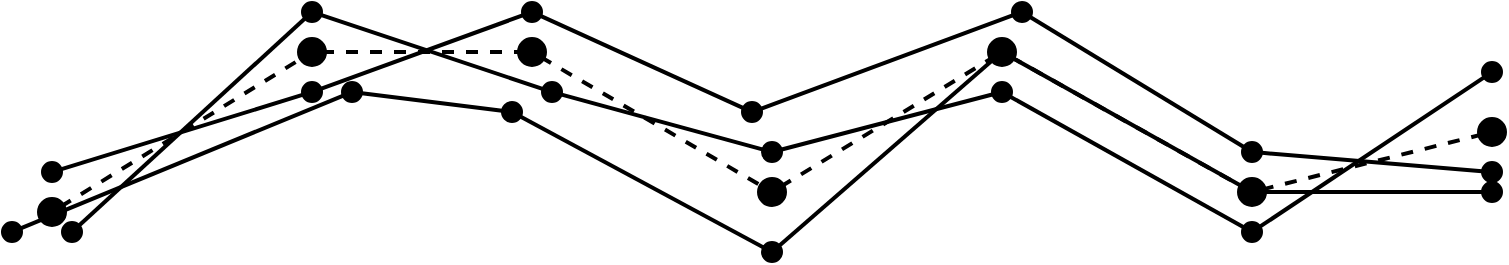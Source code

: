 <mxfile version="14.5.1" type="github">
  <diagram id="-nkPL3prVzz8ZeXdR15z" name="Page-1">
    <mxGraphModel dx="1181" dy="677" grid="1" gridSize="10" guides="1" tooltips="1" connect="1" arrows="1" fold="1" page="1" pageScale="1" pageWidth="1169" pageHeight="1654" math="0" shadow="0">
      <root>
        <mxCell id="0" />
        <mxCell id="1" parent="0" />
        <mxCell id="L3CKvI0NyoEhmHQc9bBx-1" value="" style="ellipse;whiteSpace=wrap;html=1;aspect=fixed;fontSize=14;fillColor=#000000;strokeWidth=5;" vertex="1" parent="1">
          <mxGeometry x="120" y="250" width="10" height="10" as="geometry" />
        </mxCell>
        <mxCell id="L3CKvI0NyoEhmHQc9bBx-2" value="" style="endArrow=none;html=1;fontSize=14;" edge="1" parent="1" target="L3CKvI0NyoEhmHQc9bBx-1">
          <mxGeometry width="50" height="50" relative="1" as="geometry">
            <mxPoint x="130" y="250" as="sourcePoint" />
            <mxPoint x="970" y="250" as="targetPoint" />
            <Array as="points" />
          </mxGeometry>
        </mxCell>
        <mxCell id="L3CKvI0NyoEhmHQc9bBx-3" value="" style="ellipse;whiteSpace=wrap;html=1;aspect=fixed;fontSize=14;fillColor=#000000;strokeWidth=5;" vertex="1" parent="1">
          <mxGeometry x="250" y="170" width="10" height="10" as="geometry" />
        </mxCell>
        <mxCell id="L3CKvI0NyoEhmHQc9bBx-4" value="" style="endArrow=none;html=1;fontSize=14;strokeWidth=2;dashed=1;" edge="1" parent="1" source="L3CKvI0NyoEhmHQc9bBx-1" target="L3CKvI0NyoEhmHQc9bBx-3">
          <mxGeometry width="50" height="50" relative="1" as="geometry">
            <mxPoint x="129.135" y="252.188" as="sourcePoint" />
            <mxPoint x="970" y="250" as="targetPoint" />
            <Array as="points" />
          </mxGeometry>
        </mxCell>
        <mxCell id="L3CKvI0NyoEhmHQc9bBx-5" value="" style="ellipse;whiteSpace=wrap;html=1;aspect=fixed;fontSize=14;fillColor=#000000;strokeWidth=5;" vertex="1" parent="1">
          <mxGeometry x="360" y="170" width="10" height="10" as="geometry" />
        </mxCell>
        <mxCell id="L3CKvI0NyoEhmHQc9bBx-6" value="" style="endArrow=none;html=1;fontSize=14;strokeWidth=2;dashed=1;" edge="1" parent="1" source="L3CKvI0NyoEhmHQc9bBx-3" target="L3CKvI0NyoEhmHQc9bBx-5">
          <mxGeometry width="50" height="50" relative="1" as="geometry">
            <mxPoint x="259.995" y="174.783" as="sourcePoint" />
            <mxPoint x="970" y="250" as="targetPoint" />
            <Array as="points" />
          </mxGeometry>
        </mxCell>
        <mxCell id="L3CKvI0NyoEhmHQc9bBx-7" value="" style="ellipse;whiteSpace=wrap;html=1;aspect=fixed;fontSize=14;fillColor=#000000;strokeWidth=5;" vertex="1" parent="1">
          <mxGeometry x="480" y="240" width="10" height="10" as="geometry" />
        </mxCell>
        <mxCell id="L3CKvI0NyoEhmHQc9bBx-8" value="" style="endArrow=none;html=1;fontSize=14;strokeWidth=2;dashed=1;" edge="1" parent="1" source="L3CKvI0NyoEhmHQc9bBx-5" target="L3CKvI0NyoEhmHQc9bBx-7">
          <mxGeometry width="50" height="50" relative="1" as="geometry">
            <mxPoint x="368.536" y="171.464" as="sourcePoint" />
            <mxPoint x="970" y="250" as="targetPoint" />
            <Array as="points" />
          </mxGeometry>
        </mxCell>
        <mxCell id="L3CKvI0NyoEhmHQc9bBx-9" value="" style="ellipse;whiteSpace=wrap;html=1;aspect=fixed;fontSize=14;fillColor=#000000;strokeWidth=5;" vertex="1" parent="1">
          <mxGeometry x="595" y="170" width="10" height="10" as="geometry" />
        </mxCell>
        <mxCell id="L3CKvI0NyoEhmHQc9bBx-10" value="" style="endArrow=none;html=1;fontSize=14;strokeWidth=2;dashed=1;" edge="1" parent="1" source="L3CKvI0NyoEhmHQc9bBx-7" target="L3CKvI0NyoEhmHQc9bBx-9">
          <mxGeometry width="50" height="50" relative="1" as="geometry">
            <mxPoint x="480.812" y="242.269" as="sourcePoint" />
            <mxPoint x="970" y="250" as="targetPoint" />
            <Array as="points" />
          </mxGeometry>
        </mxCell>
        <mxCell id="L3CKvI0NyoEhmHQc9bBx-11" value="" style="ellipse;whiteSpace=wrap;html=1;aspect=fixed;fontSize=14;fillColor=#000000;strokeWidth=5;" vertex="1" parent="1">
          <mxGeometry x="720" y="240" width="10" height="10" as="geometry" />
        </mxCell>
        <mxCell id="L3CKvI0NyoEhmHQc9bBx-12" value="" style="endArrow=none;html=1;fontSize=14;strokeWidth=2;dashed=1;" edge="1" parent="1" source="L3CKvI0NyoEhmHQc9bBx-9" target="L3CKvI0NyoEhmHQc9bBx-11">
          <mxGeometry width="50" height="50" relative="1" as="geometry">
            <mxPoint x="595.001" y="174.891" as="sourcePoint" />
            <mxPoint x="970" y="250" as="targetPoint" />
            <Array as="points" />
          </mxGeometry>
        </mxCell>
        <mxCell id="L3CKvI0NyoEhmHQc9bBx-13" value="" style="ellipse;whiteSpace=wrap;html=1;aspect=fixed;fontSize=14;fillColor=#000000;strokeWidth=5;" vertex="1" parent="1">
          <mxGeometry x="840" y="210" width="10" height="10" as="geometry" />
        </mxCell>
        <mxCell id="L3CKvI0NyoEhmHQc9bBx-14" value="" style="endArrow=none;html=1;fontSize=14;strokeWidth=2;dashed=1;" edge="1" parent="1" source="L3CKvI0NyoEhmHQc9bBx-11" target="L3CKvI0NyoEhmHQc9bBx-13">
          <mxGeometry width="50" height="50" relative="1" as="geometry">
            <mxPoint x="720.108" y="243.966" as="sourcePoint" />
            <mxPoint x="970" y="250" as="targetPoint" />
            <Array as="points" />
          </mxGeometry>
        </mxCell>
        <mxCell id="L3CKvI0NyoEhmHQc9bBx-15" value="" style="ellipse;whiteSpace=wrap;html=1;aspect=fixed;fontSize=10;fillColor=#000000;strokeWidth=1;" vertex="1" parent="1">
          <mxGeometry x="130" y="260" width="10" height="10" as="geometry" />
        </mxCell>
        <mxCell id="L3CKvI0NyoEhmHQc9bBx-16" value="" style="endArrow=none;html=1;fontSize=14;" edge="1" parent="1" target="L3CKvI0NyoEhmHQc9bBx-15">
          <mxGeometry width="50" height="50" relative="1" as="geometry">
            <mxPoint x="140" y="260" as="sourcePoint" />
            <mxPoint x="980" y="260" as="targetPoint" />
            <Array as="points" />
          </mxGeometry>
        </mxCell>
        <mxCell id="L3CKvI0NyoEhmHQc9bBx-17" value="" style="ellipse;whiteSpace=wrap;html=1;aspect=fixed;fontSize=14;fillColor=#000000;" vertex="1" parent="1">
          <mxGeometry x="250" y="150" width="10" height="10" as="geometry" />
        </mxCell>
        <mxCell id="L3CKvI0NyoEhmHQc9bBx-18" value="" style="endArrow=none;html=1;fontSize=14;strokeWidth=2;" edge="1" parent="1" source="L3CKvI0NyoEhmHQc9bBx-15" target="L3CKvI0NyoEhmHQc9bBx-17">
          <mxGeometry width="50" height="50" relative="1" as="geometry">
            <mxPoint x="139.135" y="262.188" as="sourcePoint" />
            <mxPoint x="980" y="260" as="targetPoint" />
            <Array as="points" />
          </mxGeometry>
        </mxCell>
        <mxCell id="L3CKvI0NyoEhmHQc9bBx-19" value="" style="ellipse;whiteSpace=wrap;html=1;aspect=fixed;fontSize=14;fillColor=#000000;" vertex="1" parent="1">
          <mxGeometry x="370" y="190" width="10" height="10" as="geometry" />
        </mxCell>
        <mxCell id="L3CKvI0NyoEhmHQc9bBx-20" value="" style="endArrow=none;html=1;fontSize=14;strokeWidth=2;" edge="1" parent="1" source="L3CKvI0NyoEhmHQc9bBx-17" target="L3CKvI0NyoEhmHQc9bBx-19">
          <mxGeometry width="50" height="50" relative="1" as="geometry">
            <mxPoint x="269.995" y="184.783" as="sourcePoint" />
            <mxPoint x="980" y="260" as="targetPoint" />
            <Array as="points" />
          </mxGeometry>
        </mxCell>
        <mxCell id="L3CKvI0NyoEhmHQc9bBx-21" value="" style="ellipse;whiteSpace=wrap;html=1;aspect=fixed;fontSize=14;fillColor=#000000;" vertex="1" parent="1">
          <mxGeometry x="480" y="220" width="10" height="10" as="geometry" />
        </mxCell>
        <mxCell id="L3CKvI0NyoEhmHQc9bBx-22" value="" style="endArrow=none;html=1;fontSize=14;strokeWidth=2;" edge="1" parent="1" source="L3CKvI0NyoEhmHQc9bBx-19" target="L3CKvI0NyoEhmHQc9bBx-21">
          <mxGeometry width="50" height="50" relative="1" as="geometry">
            <mxPoint x="378.536" y="181.464" as="sourcePoint" />
            <mxPoint x="980" y="260" as="targetPoint" />
            <Array as="points" />
          </mxGeometry>
        </mxCell>
        <mxCell id="L3CKvI0NyoEhmHQc9bBx-23" value="" style="ellipse;whiteSpace=wrap;html=1;aspect=fixed;fontSize=14;fillColor=#000000;" vertex="1" parent="1">
          <mxGeometry x="595" y="190" width="10" height="10" as="geometry" />
        </mxCell>
        <mxCell id="L3CKvI0NyoEhmHQc9bBx-24" value="" style="endArrow=none;html=1;fontSize=14;strokeWidth=2;" edge="1" parent="1" source="L3CKvI0NyoEhmHQc9bBx-21" target="L3CKvI0NyoEhmHQc9bBx-23">
          <mxGeometry width="50" height="50" relative="1" as="geometry">
            <mxPoint x="490.812" y="252.269" as="sourcePoint" />
            <mxPoint x="980" y="260" as="targetPoint" />
            <Array as="points" />
          </mxGeometry>
        </mxCell>
        <mxCell id="L3CKvI0NyoEhmHQc9bBx-25" value="" style="ellipse;whiteSpace=wrap;html=1;aspect=fixed;fontSize=14;fillColor=#000000;" vertex="1" parent="1">
          <mxGeometry x="720" y="260" width="10" height="10" as="geometry" />
        </mxCell>
        <mxCell id="L3CKvI0NyoEhmHQc9bBx-26" value="" style="endArrow=none;html=1;fontSize=14;strokeWidth=2;" edge="1" parent="1" source="L3CKvI0NyoEhmHQc9bBx-23" target="L3CKvI0NyoEhmHQc9bBx-25">
          <mxGeometry width="50" height="50" relative="1" as="geometry">
            <mxPoint x="605.001" y="184.891" as="sourcePoint" />
            <mxPoint x="980" y="260" as="targetPoint" />
            <Array as="points" />
          </mxGeometry>
        </mxCell>
        <mxCell id="L3CKvI0NyoEhmHQc9bBx-27" value="" style="ellipse;whiteSpace=wrap;html=1;aspect=fixed;fontSize=14;fillColor=#000000;" vertex="1" parent="1">
          <mxGeometry x="840" y="180" width="10" height="10" as="geometry" />
        </mxCell>
        <mxCell id="L3CKvI0NyoEhmHQc9bBx-28" value="" style="endArrow=none;html=1;fontSize=14;strokeWidth=2;" edge="1" parent="1" source="L3CKvI0NyoEhmHQc9bBx-25" target="L3CKvI0NyoEhmHQc9bBx-27">
          <mxGeometry width="50" height="50" relative="1" as="geometry">
            <mxPoint x="730.108" y="253.966" as="sourcePoint" />
            <mxPoint x="980" y="260" as="targetPoint" />
            <Array as="points" />
          </mxGeometry>
        </mxCell>
        <mxCell id="L3CKvI0NyoEhmHQc9bBx-46" value="" style="ellipse;whiteSpace=wrap;html=1;aspect=fixed;fontSize=10;fillColor=#000000;strokeWidth=1;" vertex="1" parent="1">
          <mxGeometry x="120" y="230" width="10" height="10" as="geometry" />
        </mxCell>
        <mxCell id="L3CKvI0NyoEhmHQc9bBx-47" value="" style="ellipse;whiteSpace=wrap;html=1;aspect=fixed;fontSize=14;fillColor=#000000;" vertex="1" parent="1">
          <mxGeometry x="250" y="190" width="10" height="10" as="geometry" />
        </mxCell>
        <mxCell id="L3CKvI0NyoEhmHQc9bBx-48" value="" style="endArrow=none;html=1;fontSize=14;strokeWidth=2;" edge="1" parent="1" source="L3CKvI0NyoEhmHQc9bBx-46" target="L3CKvI0NyoEhmHQc9bBx-47">
          <mxGeometry width="50" height="50" relative="1" as="geometry">
            <mxPoint x="129.135" y="232.188" as="sourcePoint" />
            <mxPoint x="970" y="230" as="targetPoint" />
            <Array as="points" />
          </mxGeometry>
        </mxCell>
        <mxCell id="L3CKvI0NyoEhmHQc9bBx-49" value="" style="ellipse;whiteSpace=wrap;html=1;aspect=fixed;fontSize=14;fillColor=#000000;" vertex="1" parent="1">
          <mxGeometry x="360" y="150" width="10" height="10" as="geometry" />
        </mxCell>
        <mxCell id="L3CKvI0NyoEhmHQc9bBx-50" value="" style="endArrow=none;html=1;fontSize=14;strokeWidth=2;" edge="1" parent="1" source="L3CKvI0NyoEhmHQc9bBx-47" target="L3CKvI0NyoEhmHQc9bBx-49">
          <mxGeometry width="50" height="50" relative="1" as="geometry">
            <mxPoint x="259.995" y="154.783" as="sourcePoint" />
            <mxPoint x="970" y="230" as="targetPoint" />
            <Array as="points" />
          </mxGeometry>
        </mxCell>
        <mxCell id="L3CKvI0NyoEhmHQc9bBx-51" value="" style="ellipse;whiteSpace=wrap;html=1;aspect=fixed;fontSize=14;fillColor=#000000;" vertex="1" parent="1">
          <mxGeometry x="470" y="200" width="10" height="10" as="geometry" />
        </mxCell>
        <mxCell id="L3CKvI0NyoEhmHQc9bBx-52" value="" style="endArrow=none;html=1;fontSize=14;strokeWidth=2;" edge="1" parent="1" source="L3CKvI0NyoEhmHQc9bBx-49" target="L3CKvI0NyoEhmHQc9bBx-51">
          <mxGeometry width="50" height="50" relative="1" as="geometry">
            <mxPoint x="368.536" y="151.464" as="sourcePoint" />
            <mxPoint x="970" y="230" as="targetPoint" />
            <Array as="points" />
          </mxGeometry>
        </mxCell>
        <mxCell id="L3CKvI0NyoEhmHQc9bBx-53" value="" style="ellipse;whiteSpace=wrap;html=1;aspect=fixed;fontSize=14;fillColor=#000000;" vertex="1" parent="1">
          <mxGeometry x="605" y="150" width="10" height="10" as="geometry" />
        </mxCell>
        <mxCell id="L3CKvI0NyoEhmHQc9bBx-54" value="" style="endArrow=none;html=1;fontSize=14;strokeWidth=2;" edge="1" parent="1" source="L3CKvI0NyoEhmHQc9bBx-51" target="L3CKvI0NyoEhmHQc9bBx-53">
          <mxGeometry width="50" height="50" relative="1" as="geometry">
            <mxPoint x="480.812" y="222.269" as="sourcePoint" />
            <mxPoint x="970" y="230" as="targetPoint" />
            <Array as="points" />
          </mxGeometry>
        </mxCell>
        <mxCell id="L3CKvI0NyoEhmHQc9bBx-55" value="" style="ellipse;whiteSpace=wrap;html=1;aspect=fixed;fontSize=14;fillColor=#000000;" vertex="1" parent="1">
          <mxGeometry x="720" y="220" width="10" height="10" as="geometry" />
        </mxCell>
        <mxCell id="L3CKvI0NyoEhmHQc9bBx-56" value="" style="endArrow=none;html=1;fontSize=14;strokeWidth=2;" edge="1" parent="1" source="L3CKvI0NyoEhmHQc9bBx-53" target="L3CKvI0NyoEhmHQc9bBx-55">
          <mxGeometry width="50" height="50" relative="1" as="geometry">
            <mxPoint x="595.001" y="154.891" as="sourcePoint" />
            <mxPoint x="970" y="230" as="targetPoint" />
            <Array as="points" />
          </mxGeometry>
        </mxCell>
        <mxCell id="L3CKvI0NyoEhmHQc9bBx-57" value="" style="ellipse;whiteSpace=wrap;html=1;aspect=fixed;fontSize=14;fillColor=#000000;" vertex="1" parent="1">
          <mxGeometry x="840" y="230" width="10" height="10" as="geometry" />
        </mxCell>
        <mxCell id="L3CKvI0NyoEhmHQc9bBx-58" value="" style="endArrow=none;html=1;fontSize=14;strokeWidth=2;" edge="1" parent="1" source="L3CKvI0NyoEhmHQc9bBx-55" target="L3CKvI0NyoEhmHQc9bBx-57">
          <mxGeometry width="50" height="50" relative="1" as="geometry">
            <mxPoint x="720.108" y="223.966" as="sourcePoint" />
            <mxPoint x="970" y="230" as="targetPoint" />
            <Array as="points" />
          </mxGeometry>
        </mxCell>
        <mxCell id="L3CKvI0NyoEhmHQc9bBx-63" value="" style="ellipse;whiteSpace=wrap;html=1;aspect=fixed;fontSize=10;fillColor=#000000;strokeWidth=1;" vertex="1" parent="1">
          <mxGeometry x="100" y="260" width="10" height="10" as="geometry" />
        </mxCell>
        <mxCell id="L3CKvI0NyoEhmHQc9bBx-64" value="" style="ellipse;whiteSpace=wrap;html=1;aspect=fixed;fontSize=14;fillColor=#000000;" vertex="1" parent="1">
          <mxGeometry x="270" y="190" width="10" height="10" as="geometry" />
        </mxCell>
        <mxCell id="L3CKvI0NyoEhmHQc9bBx-65" value="" style="endArrow=none;html=1;fontSize=14;strokeWidth=2;" edge="1" parent="1" source="L3CKvI0NyoEhmHQc9bBx-63" target="L3CKvI0NyoEhmHQc9bBx-64">
          <mxGeometry width="50" height="50" relative="1" as="geometry">
            <mxPoint x="109.135" y="262.188" as="sourcePoint" />
            <mxPoint x="950" y="260" as="targetPoint" />
            <Array as="points" />
          </mxGeometry>
        </mxCell>
        <mxCell id="L3CKvI0NyoEhmHQc9bBx-66" value="" style="ellipse;whiteSpace=wrap;html=1;aspect=fixed;fontSize=14;fillColor=#000000;" vertex="1" parent="1">
          <mxGeometry x="350" y="200" width="10" height="10" as="geometry" />
        </mxCell>
        <mxCell id="L3CKvI0NyoEhmHQc9bBx-67" value="" style="endArrow=none;html=1;fontSize=14;strokeWidth=2;" edge="1" parent="1" source="L3CKvI0NyoEhmHQc9bBx-64" target="L3CKvI0NyoEhmHQc9bBx-66">
          <mxGeometry width="50" height="50" relative="1" as="geometry">
            <mxPoint x="239.995" y="184.783" as="sourcePoint" />
            <mxPoint x="950" y="260" as="targetPoint" />
            <Array as="points" />
          </mxGeometry>
        </mxCell>
        <mxCell id="L3CKvI0NyoEhmHQc9bBx-68" value="" style="ellipse;whiteSpace=wrap;html=1;aspect=fixed;fontSize=14;fillColor=#000000;" vertex="1" parent="1">
          <mxGeometry x="480" y="270" width="10" height="10" as="geometry" />
        </mxCell>
        <mxCell id="L3CKvI0NyoEhmHQc9bBx-69" value="" style="endArrow=none;html=1;fontSize=14;strokeWidth=2;" edge="1" parent="1" source="L3CKvI0NyoEhmHQc9bBx-66" target="L3CKvI0NyoEhmHQc9bBx-68">
          <mxGeometry width="50" height="50" relative="1" as="geometry">
            <mxPoint x="348.536" y="181.464" as="sourcePoint" />
            <mxPoint x="950" y="260" as="targetPoint" />
            <Array as="points" />
          </mxGeometry>
        </mxCell>
        <mxCell id="L3CKvI0NyoEhmHQc9bBx-70" value="" style="ellipse;whiteSpace=wrap;html=1;aspect=fixed;fontSize=14;fillColor=#000000;" vertex="1" parent="1">
          <mxGeometry x="595" y="170" width="10" height="10" as="geometry" />
        </mxCell>
        <mxCell id="L3CKvI0NyoEhmHQc9bBx-71" value="" style="endArrow=none;html=1;fontSize=14;strokeWidth=2;" edge="1" parent="1" source="L3CKvI0NyoEhmHQc9bBx-68" target="L3CKvI0NyoEhmHQc9bBx-70">
          <mxGeometry width="50" height="50" relative="1" as="geometry">
            <mxPoint x="460.812" y="252.269" as="sourcePoint" />
            <mxPoint x="950" y="260" as="targetPoint" />
            <Array as="points" />
          </mxGeometry>
        </mxCell>
        <mxCell id="L3CKvI0NyoEhmHQc9bBx-72" value="" style="ellipse;whiteSpace=wrap;html=1;aspect=fixed;fontSize=14;fillColor=#000000;" vertex="1" parent="1">
          <mxGeometry x="720" y="240" width="10" height="10" as="geometry" />
        </mxCell>
        <mxCell id="L3CKvI0NyoEhmHQc9bBx-73" value="" style="endArrow=none;html=1;fontSize=14;strokeWidth=2;" edge="1" parent="1" source="L3CKvI0NyoEhmHQc9bBx-70" target="L3CKvI0NyoEhmHQc9bBx-72">
          <mxGeometry width="50" height="50" relative="1" as="geometry">
            <mxPoint x="575.001" y="184.891" as="sourcePoint" />
            <mxPoint x="950" y="260" as="targetPoint" />
            <Array as="points" />
          </mxGeometry>
        </mxCell>
        <mxCell id="L3CKvI0NyoEhmHQc9bBx-74" value="" style="ellipse;whiteSpace=wrap;html=1;aspect=fixed;fontSize=14;fillColor=#000000;" vertex="1" parent="1">
          <mxGeometry x="840" y="240" width="10" height="10" as="geometry" />
        </mxCell>
        <mxCell id="L3CKvI0NyoEhmHQc9bBx-75" value="" style="endArrow=none;html=1;fontSize=14;strokeWidth=2;" edge="1" parent="1" source="L3CKvI0NyoEhmHQc9bBx-72" target="L3CKvI0NyoEhmHQc9bBx-74">
          <mxGeometry width="50" height="50" relative="1" as="geometry">
            <mxPoint x="700.108" y="253.966" as="sourcePoint" />
            <mxPoint x="950" y="260" as="targetPoint" />
            <Array as="points" />
          </mxGeometry>
        </mxCell>
      </root>
    </mxGraphModel>
  </diagram>
</mxfile>
